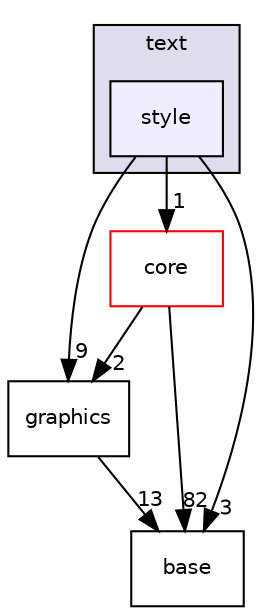 digraph G {
  compound=true
  node [ fontsize="10", fontname="Helvetica"];
  edge [ labelfontsize="10", labelfontname="Helvetica"];
  subgraph clusterdir_b98b12586488ba5e0e939db14ac68880 {
    graph [ bgcolor="#ddddee", pencolor="black", label="text" fontname="Helvetica", fontsize="10", URL="dir_b98b12586488ba5e0e939db14ac68880.html"]
  dir_53e3741d00cc59e88f40bd7c94203921 [shape=box, label="style", style="filled", fillcolor="#eeeeff", pencolor="black", URL="dir_53e3741d00cc59e88f40bd7c94203921.html"];
  }
  dir_0c8506a6a405175c36c5e275daf2614d [shape=box label="graphics" URL="dir_0c8506a6a405175c36c5e275daf2614d.html"];
  dir_18e718a92f1e56f596f9b4a710826a5a [shape=box label="core" fillcolor="white" style="filled" color="red" URL="dir_18e718a92f1e56f596f9b4a710826a5a.html"];
  dir_96bebcbd622f6ba3e4502d519ed457a0 [shape=box label="base" URL="dir_96bebcbd622f6ba3e4502d519ed457a0.html"];
  dir_53e3741d00cc59e88f40bd7c94203921->dir_0c8506a6a405175c36c5e275daf2614d [headlabel="9", labeldistance=1.5 headhref="dir_000053_000036.html"];
  dir_53e3741d00cc59e88f40bd7c94203921->dir_18e718a92f1e56f596f9b4a710826a5a [headlabel="1", labeldistance=1.5 headhref="dir_000053_000019.html"];
  dir_53e3741d00cc59e88f40bd7c94203921->dir_96bebcbd622f6ba3e4502d519ed457a0 [headlabel="3", labeldistance=1.5 headhref="dir_000053_000005.html"];
  dir_0c8506a6a405175c36c5e275daf2614d->dir_96bebcbd622f6ba3e4502d519ed457a0 [headlabel="13", labeldistance=1.5 headhref="dir_000036_000005.html"];
  dir_18e718a92f1e56f596f9b4a710826a5a->dir_0c8506a6a405175c36c5e275daf2614d [headlabel="2", labeldistance=1.5 headhref="dir_000019_000036.html"];
  dir_18e718a92f1e56f596f9b4a710826a5a->dir_96bebcbd622f6ba3e4502d519ed457a0 [headlabel="82", labeldistance=1.5 headhref="dir_000019_000005.html"];
}
